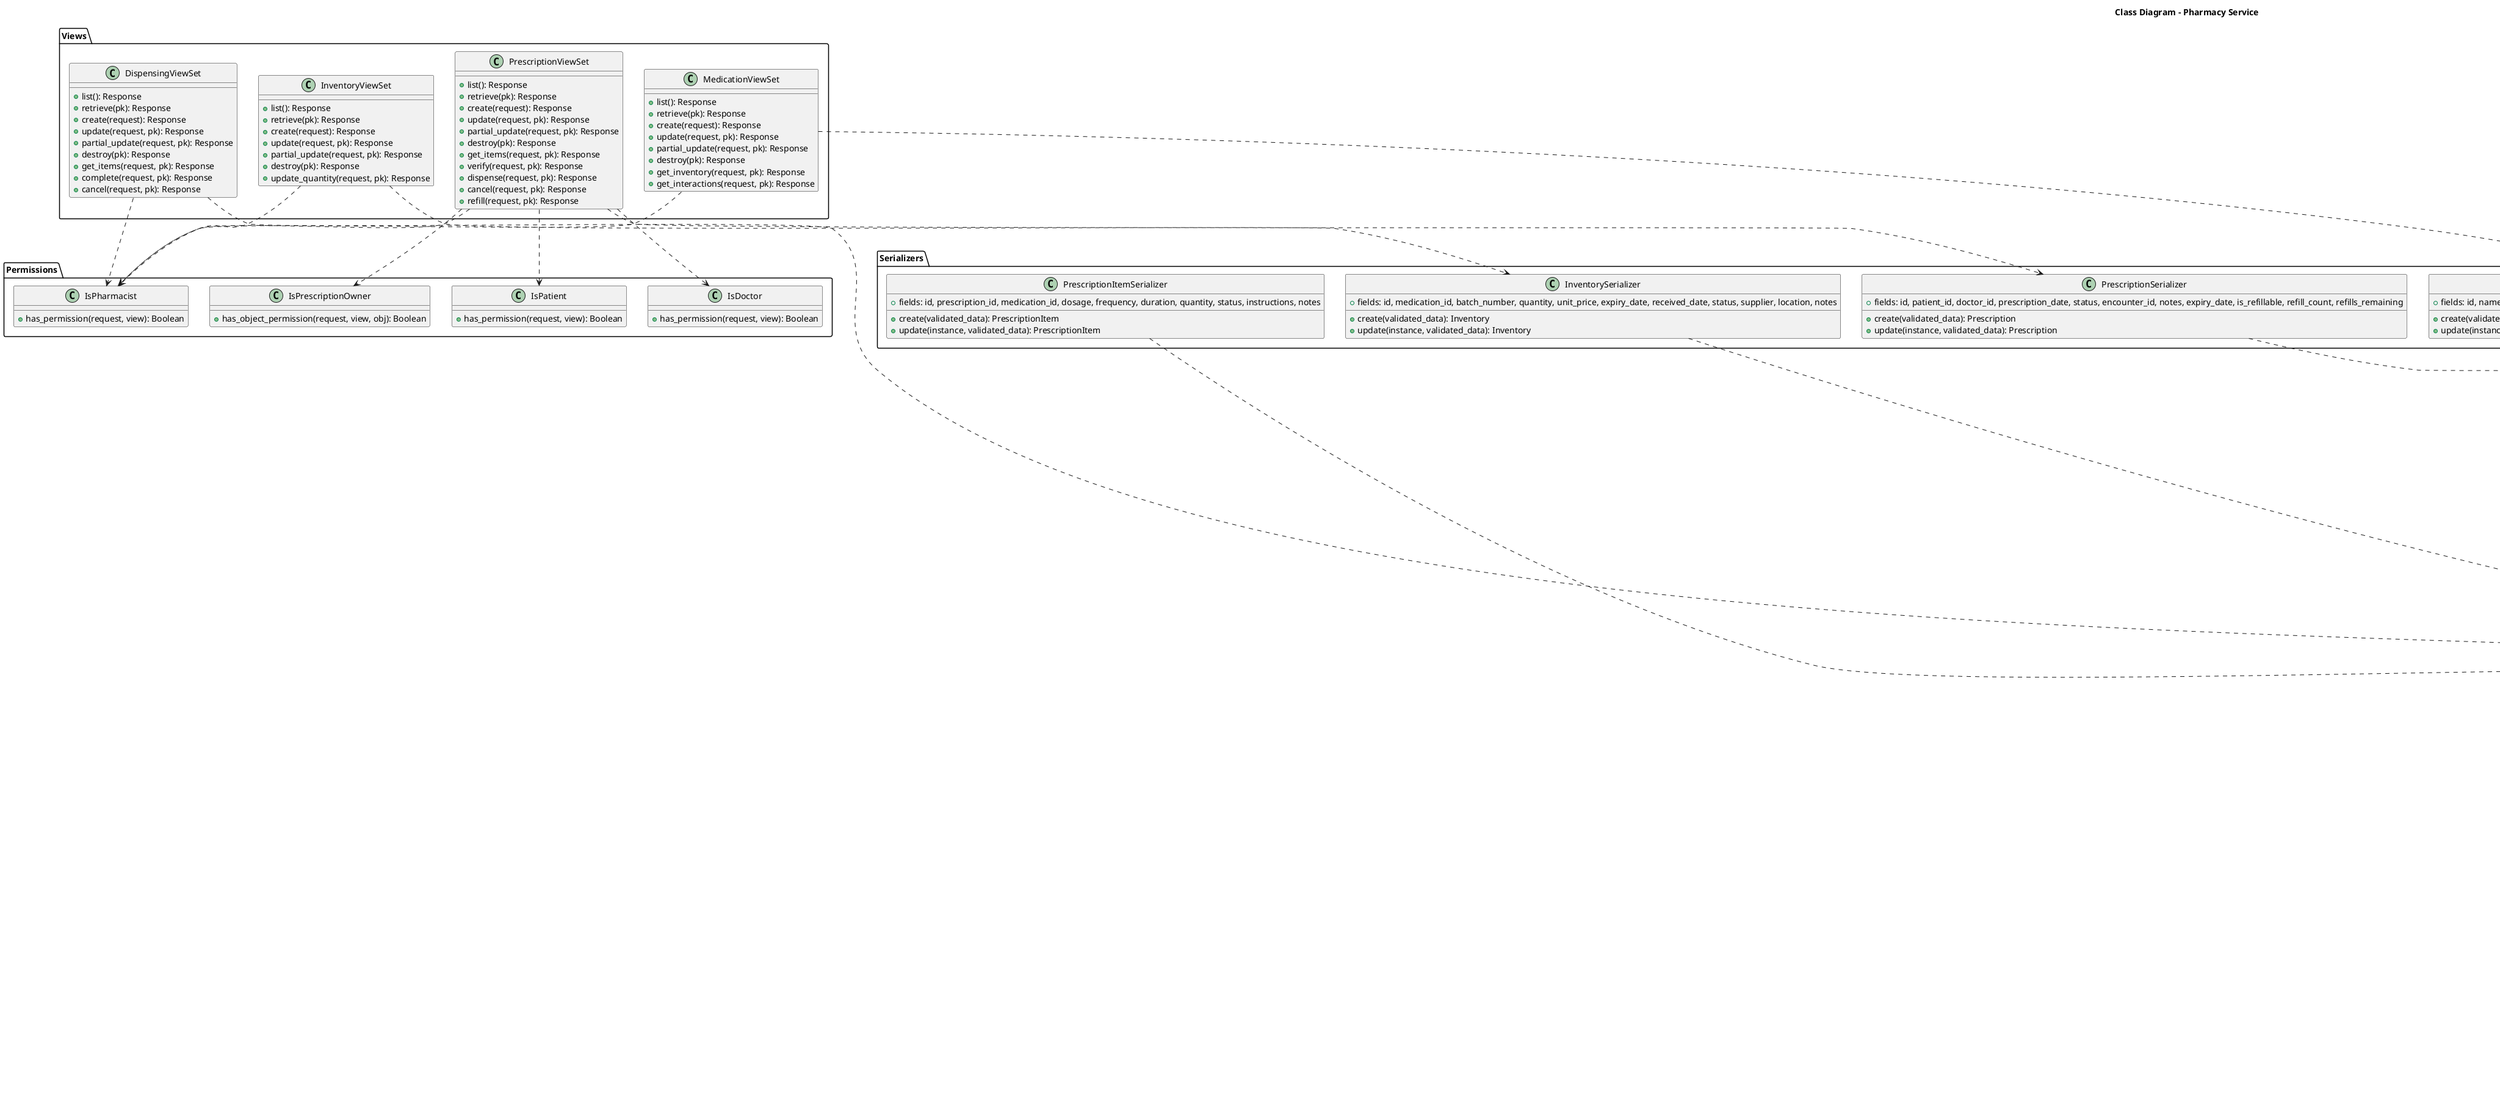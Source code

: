 @startuml
title Class Diagram - Pharmacy Service

package "Models" {
  class Medication {
    - id: UUID
    - name: String
    - generic_name: String
    - medication_type: MedicationType
    - unit: String
    - strength: String
    - manufacturer: String
    - is_prescription_required: Boolean
    - is_active: Boolean
    - description: String
    - side_effects: String
    - contraindications: String
    - storage_instructions: String
    - created_at: DateTime
    - updated_at: DateTime
    + get_inventory(): List<Inventory>
    + get_interactions(): List<MedicationInteraction>
    + get_allergies(): List<MedicationAllergy>
  }

  class Prescription {
    - id: UUID
    - patient_id: UUID
    - doctor_id: UUID
    - prescription_date: Date
    - status: PrescriptionStatus
    - created_at: DateTime
    - updated_at: DateTime
    - encounter_id: UUID
    - notes: String
    - expiry_date: Date
    - is_refillable: Boolean
    - refill_count: Integer
    - refills_remaining: Integer
    + get_items(): List<PrescriptionItem>
    + get_dispensing(): Dispensing
    + verify(): void
    + dispense(): void
    + cancel(): void
    + refill(): void
    + is_expired(): Boolean
  }

  class PrescriptionItem {
    - id: UUID
    - prescription_id: UUID
    - medication_id: UUID
    - dosage: String
    - frequency: String
    - duration: String
    - quantity: Integer
    - status: PrescriptionItemStatus
    - instructions: String
    - notes: String
    + get_medication(): Medication
    + dispense(): void
    + cancel(): void
  }

  class Inventory {
    - id: UUID
    - medication_id: UUID
    - batch_number: String
    - quantity: Integer
    - unit_price: Decimal
    - expiry_date: Date
    - received_date: Date
    - status: InventoryStatus
    - supplier: String
    - location: String
    - notes: String
    + get_medication(): Medication
    + is_expired(): Boolean
    + is_low_stock(): Boolean
    + update_quantity(amount: Integer): void
  }

  class Dispensing {
    - id: UUID
    - prescription_id: UUID
    - pharmacist_id: UUID
    - dispensed_date: DateTime
    - status: DispensingStatus
    - created_at: DateTime
    - notes: String
    - patient_signature: Boolean
    + get_items(): List<DispensingItem>
    + complete(): void
    + cancel(): void
  }

  class DispensingItem {
    - id: UUID
    - dispensing_id: UUID
    - prescription_item_id: UUID
    - inventory_id: UUID
    - quantity_dispensed: Integer
    - unit_price: Decimal
    - total_price: Decimal
    - notes: String
    + get_prescription_item(): PrescriptionItem
    + get_inventory(): Inventory
  }

  class MedicationInteraction {
    - id: UUID
    - medication_id_1: UUID
    - medication_id_2: UUID
    - severity: InteractionSeverity
    - description: String
    - reference: String
    + get_medication_1(): Medication
    + get_medication_2(): Medication
  }

  class MedicationAllergy {
    - id: UUID
    - patient_id: UUID
    - medication_id: UUID
    - reaction: String
    - severity: AllergySeverity
    - reported_date: Date
    - notes: String
    + get_medication(): Medication
  }

  enum MedicationType {
    TABLET
    CAPSULE
    LIQUID
    INJECTION
    CREAM
    OTHER
  }

  enum PrescriptionStatus {
    PENDING
    VERIFIED
    DISPENSED
    CANCELLED
    EXPIRED
  }

  enum PrescriptionItemStatus {
    PENDING
    DISPENSED
    CANCELLED
  }

  enum InventoryStatus {
    IN_STOCK
    LOW_STOCK
    OUT_OF_STOCK
    EXPIRED
  }

  enum DispensingStatus {
    COMPLETE
    PARTIAL
    CANCELLED
  }

  enum InteractionSeverity {
    MINOR
    MODERATE
    MAJOR
    CONTRAINDICATED
  }

  enum AllergySeverity {
    MILD
    MODERATE
    SEVERE
  }
}

package "Serializers" {
  class MedicationSerializer {
    + fields: id, name, generic_name, medication_type, unit, strength, manufacturer, is_prescription_required, is_active, description, side_effects, contraindications, storage_instructions
    + create(validated_data): Medication
    + update(instance, validated_data): Medication
  }

  class PrescriptionSerializer {
    + fields: id, patient_id, doctor_id, prescription_date, status, encounter_id, notes, expiry_date, is_refillable, refill_count, refills_remaining
    + create(validated_data): Prescription
    + update(instance, validated_data): Prescription
  }

  class PrescriptionItemSerializer {
    + fields: id, prescription_id, medication_id, dosage, frequency, duration, quantity, status, instructions, notes
    + create(validated_data): PrescriptionItem
    + update(instance, validated_data): PrescriptionItem
  }

  class InventorySerializer {
    + fields: id, medication_id, batch_number, quantity, unit_price, expiry_date, received_date, status, supplier, location, notes
    + create(validated_data): Inventory
    + update(instance, validated_data): Inventory
  }
}

package "Views" {
  class MedicationViewSet {
    + list(): Response
    + retrieve(pk): Response
    + create(request): Response
    + update(request, pk): Response
    + partial_update(request, pk): Response
    + destroy(pk): Response
    + get_inventory(request, pk): Response
    + get_interactions(request, pk): Response
  }

  class PrescriptionViewSet {
    + list(): Response
    + retrieve(pk): Response
    + create(request): Response
    + update(request, pk): Response
    + partial_update(request, pk): Response
    + destroy(pk): Response
    + get_items(request, pk): Response
    + verify(request, pk): Response
    + dispense(request, pk): Response
    + cancel(request, pk): Response
    + refill(request, pk): Response
  }

  class InventoryViewSet {
    + list(): Response
    + retrieve(pk): Response
    + create(request): Response
    + update(request, pk): Response
    + partial_update(request, pk): Response
    + destroy(pk): Response
    + update_quantity(request, pk): Response
  }

  class DispensingViewSet {
    + list(): Response
    + retrieve(pk): Response
    + create(request): Response
    + update(request, pk): Response
    + partial_update(request, pk): Response
    + destroy(pk): Response
    + get_items(request, pk): Response
    + complete(request, pk): Response
    + cancel(request, pk): Response
  }
}

package "Services" {
  class PrescriptionService {
    + create_prescription(patient_id: UUID, doctor_id: UUID, items: List<Dict>): Prescription
    + verify_prescription(prescription_id: UUID): Prescription
    + dispense_prescription(prescription_id: UUID, pharmacist_id: UUID): Dispensing
    + check_interactions(prescription_id: UUID): List<MedicationInteraction>
    + check_allergies(prescription_id: UUID): List<MedicationAllergy>
    + check_availability(prescription_id: UUID): Dict
  }

  class InventoryService {
    + add_inventory(medication_id: UUID, batch_number: String, quantity: Integer, unit_price: Decimal, expiry_date: Date): Inventory
    + update_quantity(inventory_id: UUID, amount: Integer): Inventory
    + check_low_stock(): List<Inventory>
    + check_expired(): List<Inventory>
    + get_medication_stock(medication_id: UUID): Integer
  }

  class NotificationService {
    + notify_low_stock(inventory: Inventory): void
    + notify_prescription_ready(prescription: Prescription): void
    + notify_prescription_dispensed(dispensing: Dispensing): void
  }
}

package "Permissions" {
  class IsPharmacist {
    + has_permission(request, view): Boolean
  }

  class IsDoctor {
    + has_permission(request, view): Boolean
  }

  class IsPatient {
    + has_permission(request, view): Boolean
  }

  class IsPrescriptionOwner {
    + has_object_permission(request, view, obj): Boolean
  }
}

' Relationships
Medication "1" -- "*" PrescriptionItem
Medication "1" -- "*" Inventory
Medication "1" -- "*" MedicationInteraction
Medication "1" -- "*" MedicationAllergy
Prescription "1" -- "*" PrescriptionItem
Prescription "1" -- "0..1" Dispensing
Dispensing "1" -- "*" DispensingItem
PrescriptionItem "1" -- "*" DispensingItem
Inventory "1" -- "*" DispensingItem

MedicationSerializer ..> Medication
PrescriptionSerializer ..> Prescription
PrescriptionItemSerializer ..> PrescriptionItem
InventorySerializer ..> Inventory

MedicationViewSet ..> MedicationSerializer
PrescriptionViewSet ..> PrescriptionSerializer
InventoryViewSet ..> InventorySerializer
DispensingViewSet ..> Dispensing

PrescriptionService ..> Prescription
PrescriptionService ..> PrescriptionItem
PrescriptionService ..> Dispensing
PrescriptionService ..> MedicationInteraction
PrescriptionService ..> MedicationAllergy
InventoryService ..> Inventory
InventoryService ..> Medication
NotificationService ..> Inventory
NotificationService ..> Prescription
NotificationService ..> Dispensing

MedicationViewSet ..> IsPharmacist
PrescriptionViewSet ..> IsPharmacist
PrescriptionViewSet ..> IsDoctor
PrescriptionViewSet ..> IsPatient
PrescriptionViewSet ..> IsPrescriptionOwner
InventoryViewSet ..> IsPharmacist
DispensingViewSet ..> IsPharmacist

@enduml
